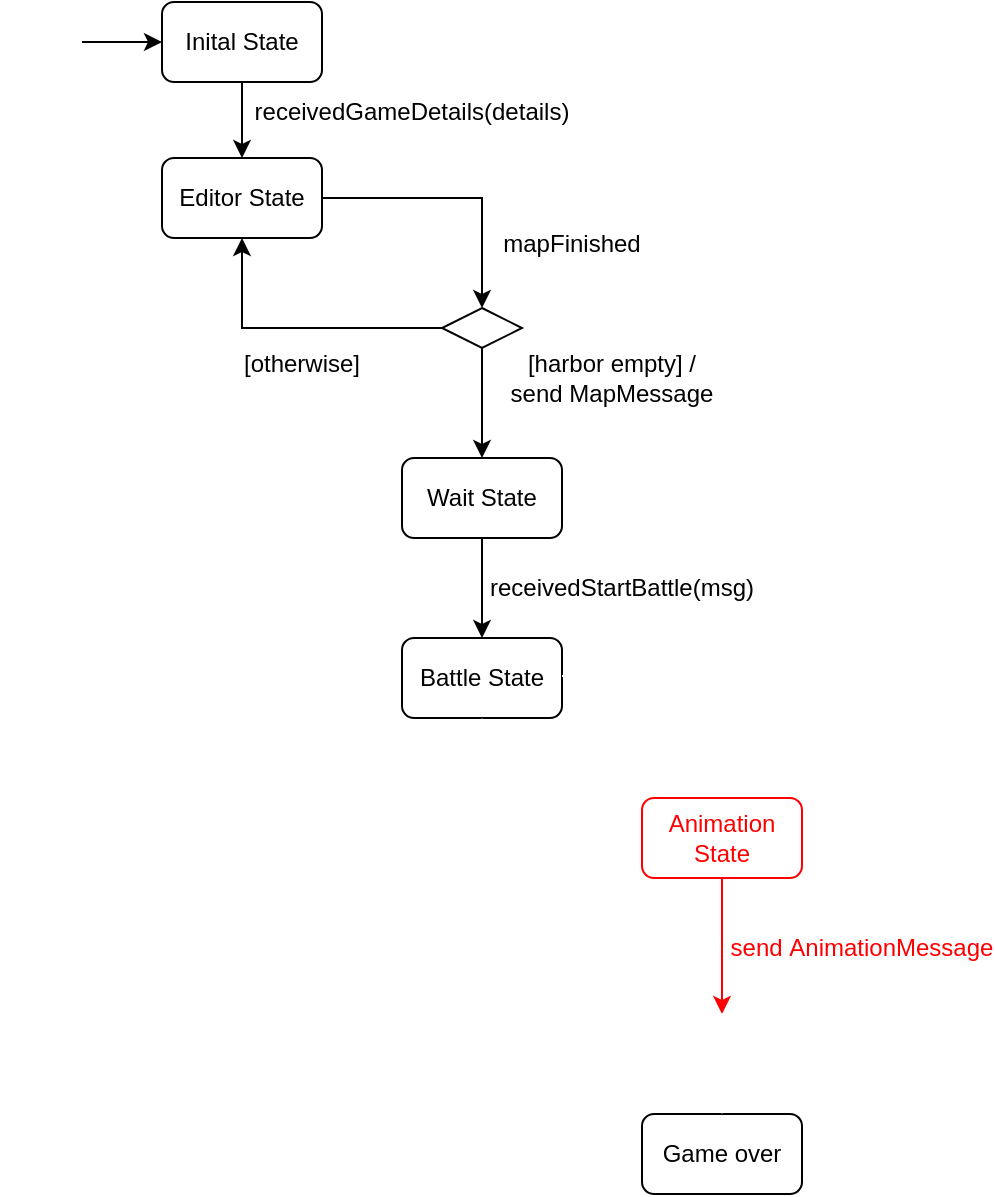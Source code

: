 <mxfile version="24.7.17">
  <diagram name="Page-1" id="58cdce13-f638-feb5-8d6f-7d28b1aa9fa0">
    <mxGraphModel dx="1434" dy="836" grid="1" gridSize="10" guides="1" tooltips="1" connect="1" arrows="1" fold="1" page="1" pageScale="1" pageWidth="1100" pageHeight="850" background="none" math="0" shadow="0">
      <root>
        <mxCell id="0" />
        <mxCell id="1" parent="0" />
        <mxCell id="PvtSx2TE44ImXU76YJWu-1" value="" style="ellipse;html=1;shape=startState;rounded=1;shadow=0;comic=0;labelBackgroundColor=none;fontFamily=Verdana;fontSize=12;align=center;direction=south;strokeColor=#FFFFFF;fillColor=default;" parent="1" vertex="1">
          <mxGeometry x="120" y="122" width="40" height="40" as="geometry" />
        </mxCell>
        <mxCell id="PvtSx2TE44ImXU76YJWu-2" value="" style="endArrow=classic;html=1;rounded=0;" parent="1" edge="1">
          <mxGeometry width="50" height="50" relative="1" as="geometry">
            <mxPoint x="160" y="142" as="sourcePoint" />
            <mxPoint x="200" y="142" as="targetPoint" />
          </mxGeometry>
        </mxCell>
        <mxCell id="RBfQREDh2JjxDHH6yEw3-2" style="edgeStyle=orthogonalEdgeStyle;rounded=0;orthogonalLoop=1;jettySize=auto;html=1;exitX=0.5;exitY=1;exitDx=0;exitDy=0;entryX=0.5;entryY=0;entryDx=0;entryDy=0;" parent="1" source="PvtSx2TE44ImXU76YJWu-3" target="PvtSx2TE44ImXU76YJWu-4" edge="1">
          <mxGeometry relative="1" as="geometry" />
        </mxCell>
        <mxCell id="PvtSx2TE44ImXU76YJWu-3" value="Inital State" style="rounded=1;whiteSpace=wrap;html=1;" parent="1" vertex="1">
          <mxGeometry x="200" y="122" width="80" height="40" as="geometry" />
        </mxCell>
        <mxCell id="PvtSx2TE44ImXU76YJWu-15" style="edgeStyle=orthogonalEdgeStyle;rounded=0;orthogonalLoop=1;jettySize=auto;html=1;exitX=1;exitY=0.5;exitDx=0;exitDy=0;entryX=0.5;entryY=0;entryDx=0;entryDy=0;" parent="1" source="PvtSx2TE44ImXU76YJWu-4" target="PvtSx2TE44ImXU76YJWu-13" edge="1">
          <mxGeometry relative="1" as="geometry" />
        </mxCell>
        <mxCell id="PvtSx2TE44ImXU76YJWu-4" value="Editor State" style="rounded=1;whiteSpace=wrap;html=1;" parent="1" vertex="1">
          <mxGeometry x="200" y="200" width="80" height="40" as="geometry" />
        </mxCell>
        <mxCell id="PvtSx2TE44ImXU76YJWu-5" value="Battle State" style="rounded=1;whiteSpace=wrap;html=1;" parent="1" vertex="1">
          <mxGeometry x="320" y="440" width="80" height="40" as="geometry" />
        </mxCell>
        <mxCell id="RBfQREDh2JjxDHH6yEw3-9" style="edgeStyle=orthogonalEdgeStyle;rounded=0;orthogonalLoop=1;jettySize=auto;html=1;exitX=0.5;exitY=1;exitDx=0;exitDy=0;entryX=0.5;entryY=0;entryDx=0;entryDy=0;strokeColor=#FF0000;" parent="1" source="PvtSx2TE44ImXU76YJWu-6" target="PvtSx2TE44ImXU76YJWu-19" edge="1">
          <mxGeometry relative="1" as="geometry" />
        </mxCell>
        <mxCell id="PvtSx2TE44ImXU76YJWu-6" value="Animation State" style="rounded=1;whiteSpace=wrap;html=1;strokeColor=#FF0000;fontColor=#FF0000;" parent="1" vertex="1">
          <mxGeometry x="440" y="520" width="80" height="40" as="geometry" />
        </mxCell>
        <mxCell id="PvtSx2TE44ImXU76YJWu-7" value="Game over" style="rounded=1;whiteSpace=wrap;html=1;" parent="1" vertex="1">
          <mxGeometry x="440" y="678" width="80" height="40" as="geometry" />
        </mxCell>
        <mxCell id="PvtSx2TE44ImXU76YJWu-16" style="edgeStyle=orthogonalEdgeStyle;rounded=0;orthogonalLoop=1;jettySize=auto;html=1;exitX=0.5;exitY=1;exitDx=0;exitDy=0;" parent="1" source="PvtSx2TE44ImXU76YJWu-13" edge="1">
          <mxGeometry relative="1" as="geometry">
            <mxPoint x="360" y="350" as="targetPoint" />
          </mxGeometry>
        </mxCell>
        <mxCell id="PvtSx2TE44ImXU76YJWu-17" style="edgeStyle=orthogonalEdgeStyle;rounded=0;orthogonalLoop=1;jettySize=auto;html=1;exitX=0;exitY=0.5;exitDx=0;exitDy=0;entryX=0.5;entryY=1;entryDx=0;entryDy=0;" parent="1" source="PvtSx2TE44ImXU76YJWu-13" target="PvtSx2TE44ImXU76YJWu-4" edge="1">
          <mxGeometry relative="1" as="geometry" />
        </mxCell>
        <mxCell id="PvtSx2TE44ImXU76YJWu-13" value="" style="rhombus;whiteSpace=wrap;html=1;" parent="1" vertex="1">
          <mxGeometry x="340" y="275" width="40" height="20" as="geometry" />
        </mxCell>
        <mxCell id="PvtSx2TE44ImXU76YJWu-19" value="" style="rhombus;whiteSpace=wrap;html=1;strokeColor=#FFFFFF;fontColor=default;" parent="1" vertex="1">
          <mxGeometry x="460" y="628" width="40" height="20" as="geometry" />
        </mxCell>
        <mxCell id="PvtSx2TE44ImXU76YJWu-20" style="edgeStyle=orthogonalEdgeStyle;rounded=0;orthogonalLoop=1;jettySize=auto;html=1;entryX=0.5;entryY=0;entryDx=0;entryDy=0;strokeColor=#FFFFFF;fontColor=#FFFFFF;" parent="1" edge="1">
          <mxGeometry relative="1" as="geometry">
            <mxPoint x="400" y="459" as="sourcePoint" />
            <mxPoint x="480" y="518" as="targetPoint" />
          </mxGeometry>
        </mxCell>
        <mxCell id="PvtSx2TE44ImXU76YJWu-28" value="mapFinished" style="text;html=1;align=center;verticalAlign=middle;whiteSpace=wrap;rounded=0;" parent="1" vertex="1">
          <mxGeometry x="360" y="228" width="90" height="30" as="geometry" />
        </mxCell>
        <mxCell id="PvtSx2TE44ImXU76YJWu-29" value="[harbor empty] /&lt;br&gt;send MapMessage" style="text;html=1;align=center;verticalAlign=middle;whiteSpace=wrap;rounded=0;" parent="1" vertex="1">
          <mxGeometry x="360" y="295" width="130" height="30" as="geometry" />
        </mxCell>
        <mxCell id="PvtSx2TE44ImXU76YJWu-30" value="[otherwise]" style="text;html=1;align=center;verticalAlign=middle;whiteSpace=wrap;rounded=0;" parent="1" vertex="1">
          <mxGeometry x="240" y="288" width="60" height="30" as="geometry" />
        </mxCell>
        <mxCell id="PvtSx2TE44ImXU76YJWu-31" value="&lt;span class=&quot;fontstyle0&quot;&gt;receivedEffect(msg)&lt;/span&gt;" style="text;html=1;align=center;verticalAlign=middle;whiteSpace=wrap;rounded=0;fontColor=#FFFFFF;" parent="1" vertex="1">
          <mxGeometry x="480" y="470" width="130" height="28" as="geometry" />
        </mxCell>
        <mxCell id="PvtSx2TE44ImXU76YJWu-33" value="" style="endArrow=classic;html=1;rounded=0;exitX=0.5;exitY=1;exitDx=0;exitDy=0;entryX=0.5;entryY=0;entryDx=0;entryDy=0;strokeColor=#FFFFFF;fontColor=default;" parent="1" source="PvtSx2TE44ImXU76YJWu-19" target="PvtSx2TE44ImXU76YJWu-7" edge="1">
          <mxGeometry width="50" height="50" relative="1" as="geometry">
            <mxPoint x="580" y="598" as="sourcePoint" />
            <mxPoint x="630" y="548" as="targetPoint" />
          </mxGeometry>
        </mxCell>
        <mxCell id="PvtSx2TE44ImXU76YJWu-34" value="" style="endArrow=classic;html=1;rounded=0;exitX=0;exitY=0.5;exitDx=0;exitDy=0;entryX=0.5;entryY=1;entryDx=0;entryDy=0;strokeColor=#FFFFFF;fontColor=default;" parent="1" source="PvtSx2TE44ImXU76YJWu-19" target="PvtSx2TE44ImXU76YJWu-5" edge="1">
          <mxGeometry width="50" height="50" relative="1" as="geometry">
            <mxPoint x="580" y="598" as="sourcePoint" />
            <mxPoint x="630" y="548" as="targetPoint" />
            <Array as="points">
              <mxPoint x="360" y="638" />
            </Array>
          </mxGeometry>
        </mxCell>
        <mxCell id="PvtSx2TE44ImXU76YJWu-39" value="[game over]" style="text;html=1;align=center;verticalAlign=middle;whiteSpace=wrap;rounded=0;fontColor=#FFFFFF;" parent="1" vertex="1">
          <mxGeometry x="485" y="648" width="70" height="30" as="geometry" />
        </mxCell>
        <mxCell id="PvtSx2TE44ImXU76YJWu-40" value="[otherwise]" style="text;html=1;align=center;verticalAlign=middle;whiteSpace=wrap;rounded=0;fontColor=#FFFFFF;" parent="1" vertex="1">
          <mxGeometry x="330" y="638" width="60" height="30" as="geometry" />
        </mxCell>
        <mxCell id="RBfQREDh2JjxDHH6yEw3-3" value="receivedGameDetails(details)" style="text;html=1;align=center;verticalAlign=middle;whiteSpace=wrap;rounded=0;" parent="1" vertex="1">
          <mxGeometry x="240" y="162" width="170" height="30" as="geometry" />
        </mxCell>
        <mxCell id="RBfQREDh2JjxDHH6yEw3-6" style="edgeStyle=orthogonalEdgeStyle;rounded=0;orthogonalLoop=1;jettySize=auto;html=1;exitX=0.5;exitY=1;exitDx=0;exitDy=0;" parent="1" source="RBfQREDh2JjxDHH6yEw3-4" target="PvtSx2TE44ImXU76YJWu-5" edge="1">
          <mxGeometry relative="1" as="geometry" />
        </mxCell>
        <mxCell id="RBfQREDh2JjxDHH6yEw3-4" value="Wait State" style="rounded=1;whiteSpace=wrap;html=1;" parent="1" vertex="1">
          <mxGeometry x="320" y="350" width="80" height="40" as="geometry" />
        </mxCell>
        <mxCell id="RBfQREDh2JjxDHH6yEw3-7" value="receivedStartBattle(msg)" style="text;html=1;align=center;verticalAlign=middle;whiteSpace=wrap;rounded=0;" parent="1" vertex="1">
          <mxGeometry x="360" y="400" width="140" height="30" as="geometry" />
        </mxCell>
        <mxCell id="RBfQREDh2JjxDHH6yEw3-11" value="send&amp;nbsp;AnimationMessage" style="text;html=1;align=center;verticalAlign=middle;whiteSpace=wrap;rounded=0;fontColor=#FF0000;" parent="1" vertex="1">
          <mxGeometry x="485" y="580" width="130" height="30" as="geometry" />
        </mxCell>
      </root>
    </mxGraphModel>
  </diagram>
</mxfile>
